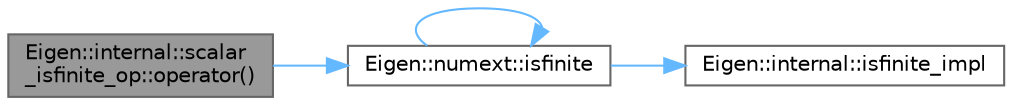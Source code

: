 digraph "Eigen::internal::scalar_isfinite_op::operator()"
{
 // LATEX_PDF_SIZE
  bgcolor="transparent";
  edge [fontname=Helvetica,fontsize=10,labelfontname=Helvetica,labelfontsize=10];
  node [fontname=Helvetica,fontsize=10,shape=box,height=0.2,width=0.4];
  rankdir="LR";
  Node1 [id="Node000001",label="Eigen::internal::scalar\l_isfinite_op::operator()",height=0.2,width=0.4,color="gray40", fillcolor="grey60", style="filled", fontcolor="black",tooltip=" "];
  Node1 -> Node2 [id="edge4_Node000001_Node000002",color="steelblue1",style="solid",tooltip=" "];
  Node2 [id="Node000002",label="Eigen::numext::isfinite",height=0.2,width=0.4,color="grey40", fillcolor="white", style="filled",URL="$namespace_eigen_1_1numext.html#a7e14263bc3784b17cbd6f13c69c97003",tooltip=" "];
  Node2 -> Node2 [id="edge5_Node000002_Node000002",color="steelblue1",style="solid",tooltip=" "];
  Node2 -> Node3 [id="edge6_Node000002_Node000003",color="steelblue1",style="solid",tooltip=" "];
  Node3 [id="Node000003",label="Eigen::internal::isfinite_impl",height=0.2,width=0.4,color="grey40", fillcolor="white", style="filled",URL="$namespace_eigen_1_1internal.html#a443fafc62b4ba6b6fdee238a9d2e9d18",tooltip=" "];
}
